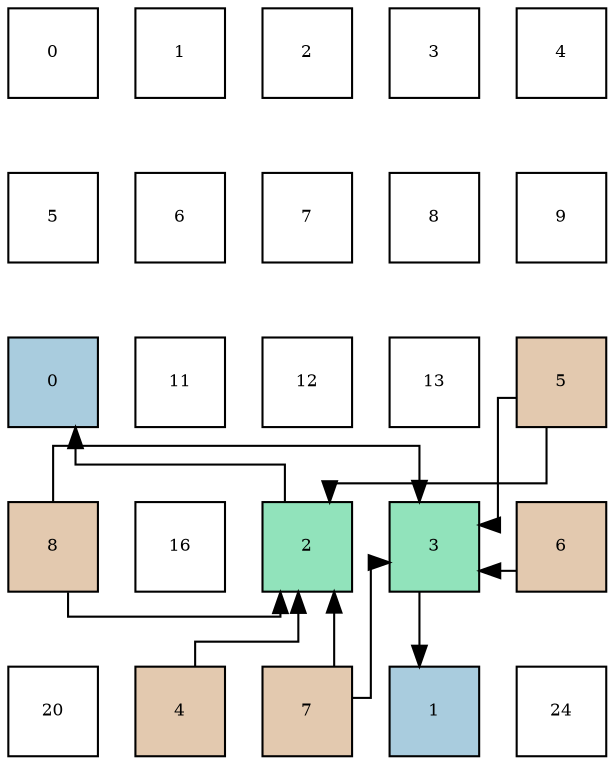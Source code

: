 digraph layout{
 rankdir=TB;
 splines=ortho;
 node [style=filled shape=square fixedsize=true width=0.6];
0[label="0", fontsize=8, fillcolor="#ffffff"];
1[label="1", fontsize=8, fillcolor="#ffffff"];
2[label="2", fontsize=8, fillcolor="#ffffff"];
3[label="3", fontsize=8, fillcolor="#ffffff"];
4[label="4", fontsize=8, fillcolor="#ffffff"];
5[label="5", fontsize=8, fillcolor="#ffffff"];
6[label="6", fontsize=8, fillcolor="#ffffff"];
7[label="7", fontsize=8, fillcolor="#ffffff"];
8[label="8", fontsize=8, fillcolor="#ffffff"];
9[label="9", fontsize=8, fillcolor="#ffffff"];
10[label="0", fontsize=8, fillcolor="#a9ccde"];
11[label="11", fontsize=8, fillcolor="#ffffff"];
12[label="12", fontsize=8, fillcolor="#ffffff"];
13[label="13", fontsize=8, fillcolor="#ffffff"];
14[label="5", fontsize=8, fillcolor="#e3c9af"];
15[label="8", fontsize=8, fillcolor="#e3c9af"];
16[label="16", fontsize=8, fillcolor="#ffffff"];
17[label="2", fontsize=8, fillcolor="#91e3bb"];
18[label="3", fontsize=8, fillcolor="#91e3bb"];
19[label="6", fontsize=8, fillcolor="#e3c9af"];
20[label="20", fontsize=8, fillcolor="#ffffff"];
21[label="4", fontsize=8, fillcolor="#e3c9af"];
22[label="7", fontsize=8, fillcolor="#e3c9af"];
23[label="1", fontsize=8, fillcolor="#a9ccde"];
24[label="24", fontsize=8, fillcolor="#ffffff"];
edge [constraint=false, style=vis];17 -> 10;
18 -> 23;
21 -> 17;
14 -> 17;
14 -> 18;
19 -> 18;
22 -> 17;
22 -> 18;
15 -> 17;
15 -> 18;
edge [constraint=true, style=invis];
0 -> 5 -> 10 -> 15 -> 20;
1 -> 6 -> 11 -> 16 -> 21;
2 -> 7 -> 12 -> 17 -> 22;
3 -> 8 -> 13 -> 18 -> 23;
4 -> 9 -> 14 -> 19 -> 24;
rank = same {0 -> 1 -> 2 -> 3 -> 4};
rank = same {5 -> 6 -> 7 -> 8 -> 9};
rank = same {10 -> 11 -> 12 -> 13 -> 14};
rank = same {15 -> 16 -> 17 -> 18 -> 19};
rank = same {20 -> 21 -> 22 -> 23 -> 24};
}